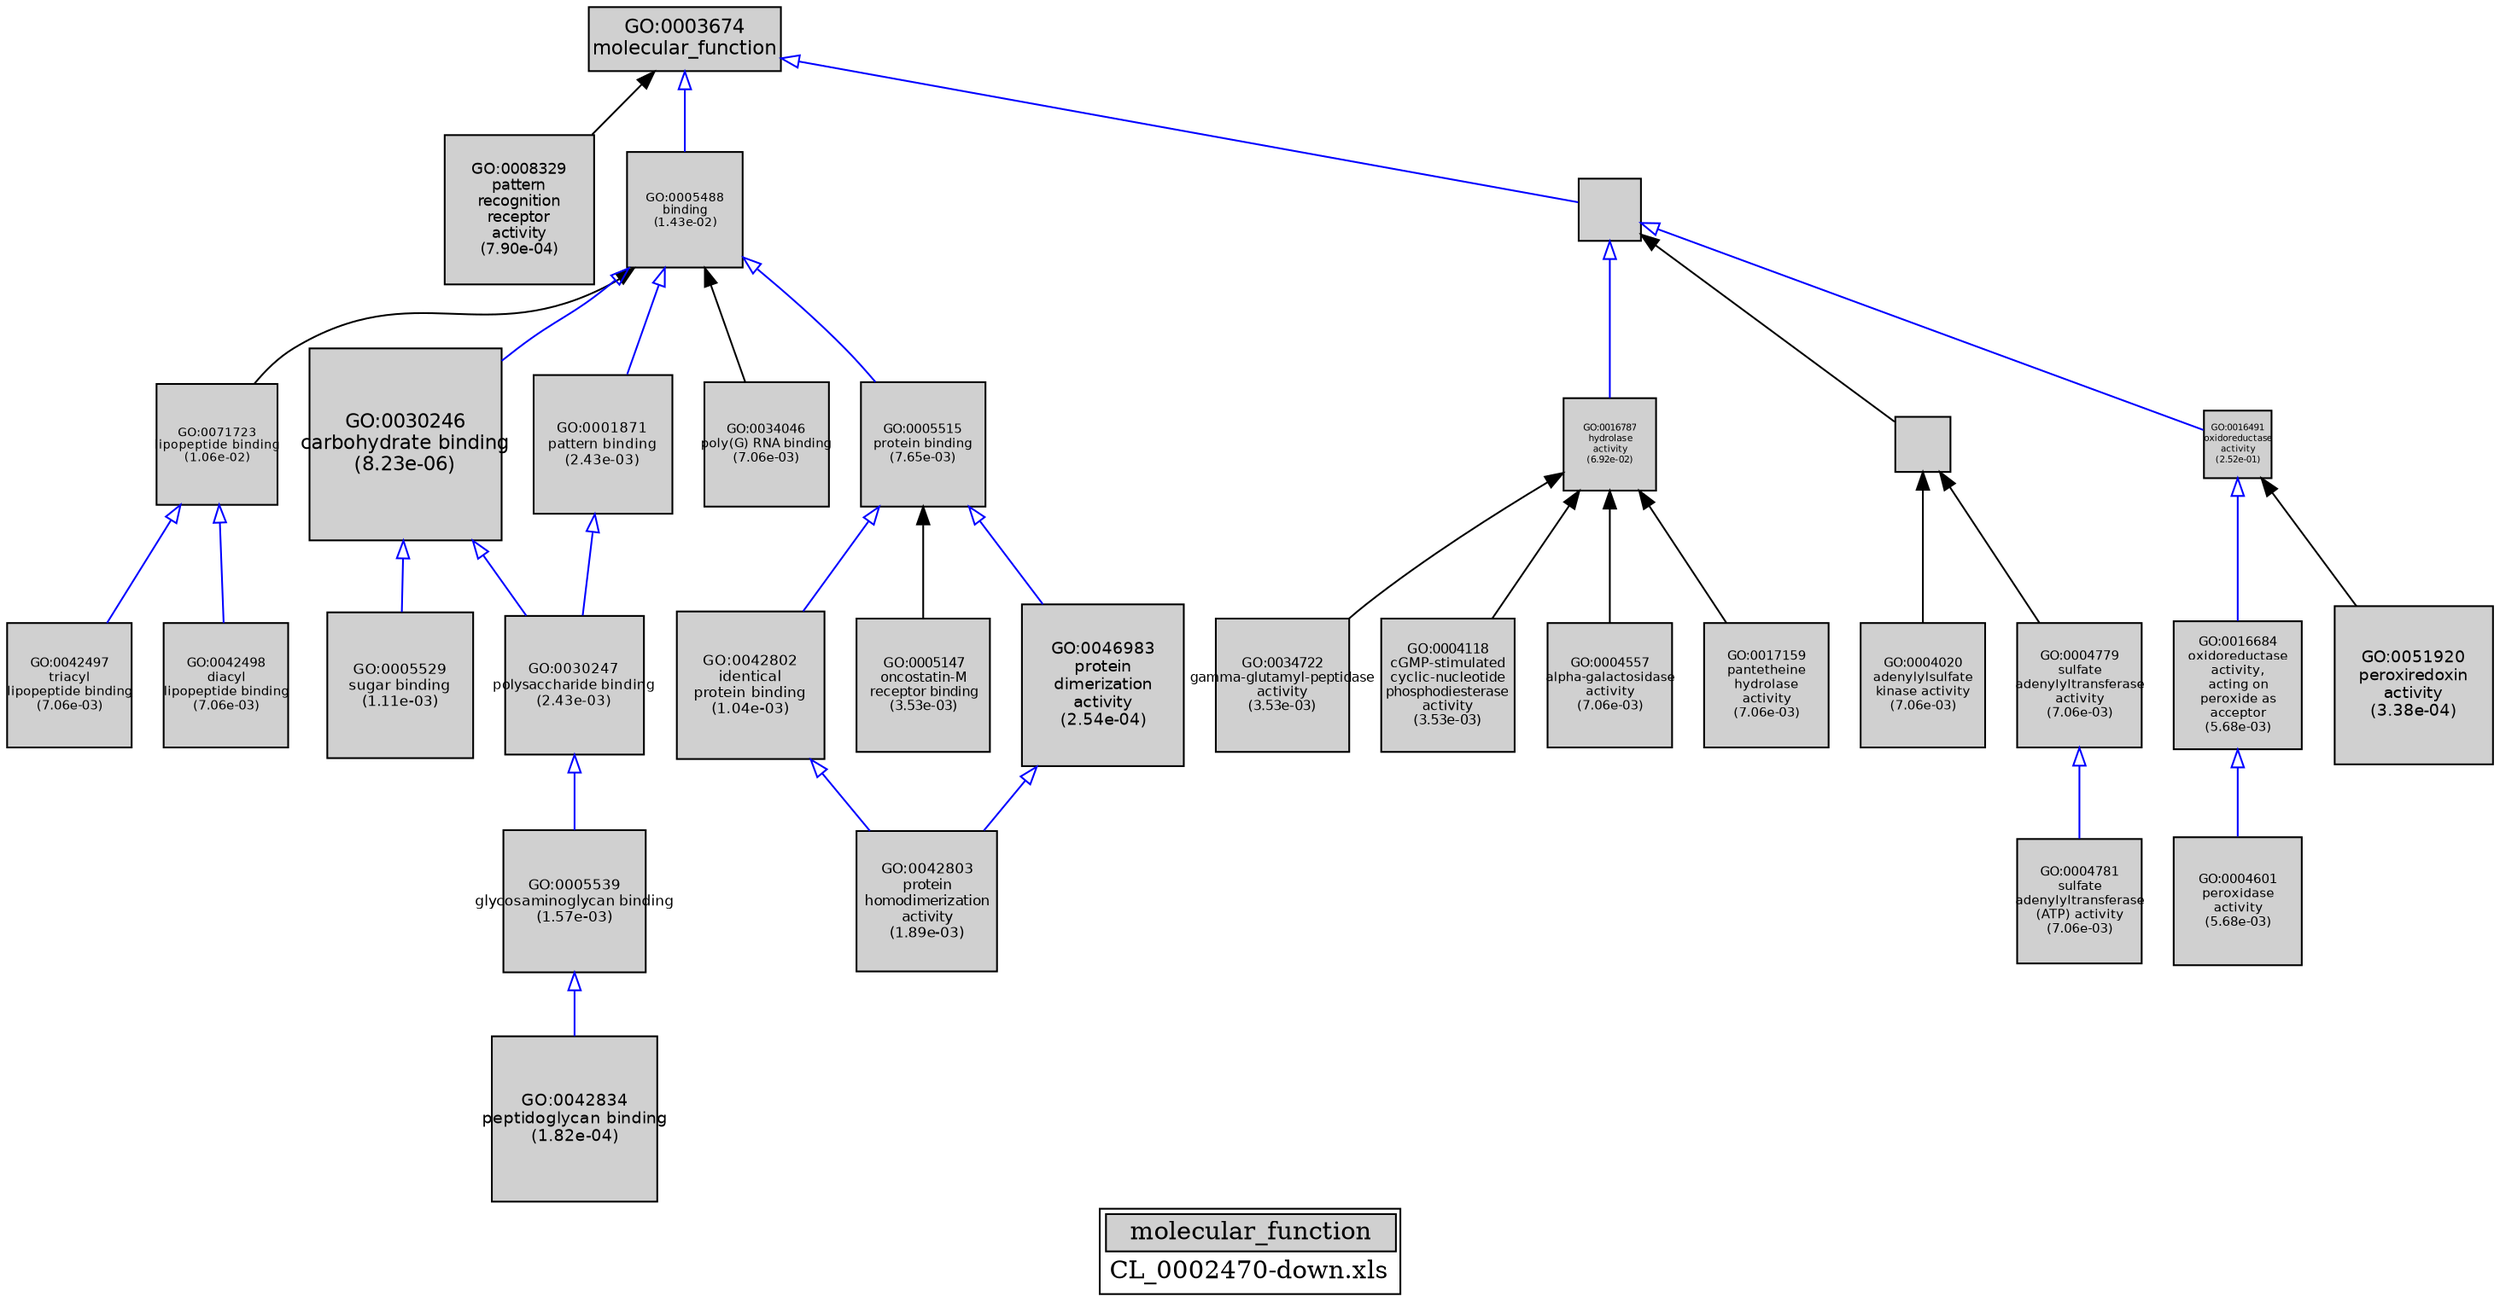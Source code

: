 digraph "molecular_function" {
graph [ bgcolor = "#FFFFFF", label = <<TABLE COLOR="black" BGCOLOR="white"><TR><TD COLSPAN="2" BGCOLOR="#D0D0D0"><FONT COLOR="black">molecular_function</FONT></TD></TR><TR><TD BORDER="0">CL_0002470-down.xls</TD></TR></TABLE>> ];
node [ fontname = "Helvetica" ];

subgraph "nodes" {

node [ style = "filled", fixedsize = "true", width = 1, shape = "box", fontsize = 9, fillcolor = "#D0D0D0", fontcolor = "black", color = "black" ];

"GO:0004779" [ URL = "#GO:0004779", label = <<TABLE BORDER="0"><TR><TD>GO:0004779<BR/>sulfate<BR/>adenylyltransferase<BR/>activity<BR/>(7.06e-03)</TD></TR></TABLE>>, width = 0.978687387982, shape = "box", fontsize = 7.04654919347, height = 0.978687387982 ];
"GO:0004020" [ URL = "#GO:0004020", label = <<TABLE BORDER="0"><TR><TD>GO:0004020<BR/>adenylylsulfate<BR/>kinase activity<BR/>(7.06e-03)</TD></TR></TABLE>>, width = 0.978687387982, shape = "box", fontsize = 7.04654919347, height = 0.978687387982 ];
"GO:0004118" [ URL = "#GO:0004118", label = <<TABLE BORDER="0"><TR><TD>GO:0004118<BR/>cGMP-stimulated<BR/>cyclic-nucleotide<BR/>phosphodiesterase<BR/>activity<BR/>(3.53e-03)</TD></TR></TABLE>>, width = 1.04408663701, shape = "box", fontsize = 7.51742378647, height = 1.04408663701 ];
"GO:0042834" [ URL = "#GO:0042834", label = <<TABLE BORDER="0"><TR><TD>GO:0042834<BR/>peptidoglycan binding<BR/>(1.82e-04)</TD></TR></TABLE>>, width = 1.28745500879, shape = "box", fontsize = 9.26967606328, height = 1.28745500879 ];
"GO:0001871" [ URL = "#GO:0001871", label = <<TABLE BORDER="0"><TR><TD>GO:0001871<BR/>pattern binding<BR/>(2.43e-03)</TD></TR></TABLE>>, width = 1.0778707352, shape = "box", fontsize = 7.76066929345, height = 1.0778707352 ];
"GO:0008329" [ URL = "#GO:0008329", label = <<TABLE BORDER="0"><TR><TD>GO:0008329<BR/>pattern<BR/>recognition<BR/>receptor<BR/>activity<BR/>(7.90e-04)</TD></TR></TABLE>>, width = 1.17331373414, shape = "box", fontsize = 8.44785888581, height = 1.17331373414 ];
"GO:0030247" [ URL = "#GO:0030247", label = <<TABLE BORDER="0"><TR><TD>GO:0030247<BR/>polysaccharide binding<BR/>(2.43e-03)</TD></TR></TABLE>>, width = 1.0778707352, shape = "box", fontsize = 7.76066929345, height = 1.0778707352 ];
"GO:0016772" [ URL = "#GO:0016772", label = "", width = 0.433125659385, shape = "box", height = 0.433125659385 ];
"GO:0051920" [ URL = "#GO:0051920", label = <<TABLE BORDER="0"><TR><TD>GO:0051920<BR/>peroxiredoxin<BR/>activity<BR/>(3.38e-04)</TD></TR></TABLE>>, width = 1.2405595826, shape = "box", fontsize = 8.9320289947, height = 1.2405595826 ];
"GO:0005488" [ URL = "#GO:0005488", label = <<TABLE BORDER="0"><TR><TD>GO:0005488<BR/>binding<BR/>(1.43e-02)</TD></TR></TABLE>>, width = 0.907000642444, shape = "box", fontsize = 6.53040462559, height = 0.907000642444 ];
"GO:0042803" [ URL = "#GO:0042803", label = <<TABLE BORDER="0"><TR><TD>GO:0042803<BR/>protein<BR/>homodimerization<BR/>activity<BR/>(1.89e-03)</TD></TR></TABLE>>, width = 1.10000566228, shape = "box", fontsize = 7.92004076839, height = 1.10000566228 ];
"GO:0042498" [ URL = "#GO:0042498", label = <<TABLE BORDER="0"><TR><TD>GO:0042498<BR/>diacyl<BR/>lipopeptide binding<BR/>(7.06e-03)</TD></TR></TABLE>>, width = 0.978687387982, shape = "box", fontsize = 7.04654919347, height = 0.978687387982 ];
"GO:0003824" [ URL = "#GO:0003824", label = "", width = 0.485470464207, shape = "box", height = 0.485470464207 ];
"GO:0004557" [ URL = "#GO:0004557", label = <<TABLE BORDER="0"><TR><TD>GO:0004557<BR/>alpha-galactosidase<BR/>activity<BR/>(7.06e-03)</TD></TR></TABLE>>, width = 0.978687387982, shape = "box", fontsize = 7.04654919347, height = 0.978687387982 ];
"GO:0016491" [ URL = "#GO:0016491", label = <<TABLE BORDER="0"><TR><TD>GO:0016491<BR/>oxidoreductase<BR/>activity<BR/>(2.52e-01)</TD></TR></TABLE>>, width = 0.523489352603, shape = "box", fontsize = 5.0, height = 0.523489352603 ];
"GO:0016787" [ URL = "#GO:0016787", label = <<TABLE BORDER="0"><TR><TD>GO:0016787<BR/>hydrolase<BR/>activity<BR/>(6.92e-02)</TD></TR></TABLE>>, width = 0.721717429919, shape = "box", fontsize = 5.19636549542, height = 0.721717429919 ];
"GO:0034046" [ URL = "#GO:0034046", label = <<TABLE BORDER="0"><TR><TD>GO:0034046<BR/>poly(G) RNA binding<BR/>(7.06e-03)</TD></TR></TABLE>>, width = 0.978687387982, shape = "box", fontsize = 7.04654919347, height = 0.978687387982 ];
"GO:0042802" [ URL = "#GO:0042802", label = <<TABLE BORDER="0"><TR><TD>GO:0042802<BR/>identical<BR/>protein binding<BR/>(1.04e-03)</TD></TR></TABLE>>, width = 1.15073397384, shape = "box", fontsize = 8.28528461165, height = 1.15073397384 ];
"GO:0042497" [ URL = "#GO:0042497", label = <<TABLE BORDER="0"><TR><TD>GO:0042497<BR/>triacyl<BR/>lipopeptide binding<BR/>(7.06e-03)</TD></TR></TABLE>>, width = 0.978687387982, shape = "box", fontsize = 7.04654919347, height = 0.978687387982 ];
"GO:0017159" [ URL = "#GO:0017159", label = <<TABLE BORDER="0"><TR><TD>GO:0017159<BR/>pantetheine<BR/>hydrolase<BR/>activity<BR/>(7.06e-03)</TD></TR></TABLE>>, width = 0.978687387982, shape = "box", fontsize = 7.04654919347, height = 0.978687387982 ];
"GO:0005147" [ URL = "#GO:0005147", label = <<TABLE BORDER="0"><TR><TD>GO:0005147<BR/>oncostatin-M<BR/>receptor binding<BR/>(3.53e-03)</TD></TR></TABLE>>, width = 1.04408663701, shape = "box", fontsize = 7.51742378647, height = 1.04408663701 ];
"GO:0034722" [ URL = "#GO:0034722", label = <<TABLE BORDER="0"><TR><TD>GO:0034722<BR/>gamma-glutamyl-peptidase<BR/>activity<BR/>(3.53e-03)</TD></TR></TABLE>>, width = 1.04408663701, shape = "box", fontsize = 7.51742378647, height = 1.04408663701 ];
"GO:0046983" [ URL = "#GO:0046983", label = <<TABLE BORDER="0"><TR><TD>GO:0046983<BR/>protein<BR/>dimerization<BR/>activity<BR/>(2.54e-04)</TD></TR></TABLE>>, width = 1.26247349184, shape = "box", fontsize = 9.08980914123, height = 1.26247349184 ];
"GO:0016684" [ URL = "#GO:0016684", label = <<TABLE BORDER="0"><TR><TD>GO:0016684<BR/>oxidoreductase<BR/>activity,<BR/>acting on<BR/>peroxide as<BR/>acceptor<BR/>(5.68e-03)</TD></TR></TABLE>>, width = 0.999703856747, shape = "box", fontsize = 7.19786776858, height = 0.999703856747 ];
"GO:0003674" [ URL = "#GO:0003674", label = <<TABLE BORDER="0"><TR><TD>GO:0003674<BR/>molecular_function</TD></TR></TABLE>>, width = 1.5, shape = "box", fontsize = 10.8 ];
"GO:0005515" [ URL = "#GO:0005515", label = <<TABLE BORDER="0"><TR><TD>GO:0005515<BR/>protein binding<BR/>(7.65e-03)</TD></TR></TABLE>>, width = 0.97076078818, shape = "box", fontsize = 6.98947767489, height = 0.97076078818 ];
"GO:0071723" [ URL = "#GO:0071723", label = <<TABLE BORDER="0"><TR><TD>GO:0071723<BR/>lipopeptide binding<BR/>(1.06e-02)</TD></TR></TABLE>>, width = 0.938393900375, shape = "box", fontsize = 6.7564360827, height = 0.938393900375 ];
"GO:0004601" [ URL = "#GO:0004601", label = <<TABLE BORDER="0"><TR><TD>GO:0004601<BR/>peroxidase<BR/>activity<BR/>(5.68e-03)</TD></TR></TABLE>>, width = 0.999703856747, shape = "box", fontsize = 7.19786776858, height = 0.999703856747 ];
"GO:0004781" [ URL = "#GO:0004781", label = <<TABLE BORDER="0"><TR><TD>GO:0004781<BR/>sulfate<BR/>adenylyltransferase<BR/>(ATP) activity<BR/>(7.06e-03)</TD></TR></TABLE>>, width = 0.978687387982, shape = "box", fontsize = 7.04654919347, height = 0.978687387982 ];
"GO:0005529" [ URL = "#GO:0005529", label = <<TABLE BORDER="0"><TR><TD>GO:0005529<BR/>sugar binding<BR/>(1.11e-03)</TD></TR></TABLE>>, width = 1.14505888458, shape = "box", fontsize = 8.244423969, height = 1.14505888458 ];
"GO:0030246" [ URL = "#GO:0030246", label = <<TABLE BORDER="0"><TR><TD>GO:0030246<BR/>carbohydrate binding<BR/>(8.23e-06)</TD></TR></TABLE>>, width = 1.5, shape = "box", fontsize = 10.8, height = 1.5 ];
"GO:0005539" [ URL = "#GO:0005539", label = <<TABLE BORDER="0"><TR><TD>GO:0005539<BR/>glycosaminoglycan binding<BR/>(1.57e-03)</TD></TR></TABLE>>, width = 1.11585991816, shape = "box", fontsize = 8.03419141072, height = 1.11585991816 ];
}
subgraph "edges" {


edge [ dir = "back", weight = 1 ];
subgraph "regulates" {


edge [ color = "cyan", arrowtail = "none" ];
subgraph "positive" {


edge [ color = "green", arrowtail = "vee" ];
}
subgraph "negative" {


edge [ color = "red", arrowtail = "tee" ];
}
}
subgraph "part_of" {


edge [ color = "purple", arrowtail = "diamond", weight = 2.5 ];
}
subgraph "is_a" {


edge [ color = "blue", arrowtail = "empty", weight = 5.0 ];
"GO:0004779" -> "GO:0004781";
"GO:0005515" -> "GO:0046983";
"GO:0030247" -> "GO:0005539";
"GO:0071723" -> "GO:0042497";
"GO:0046983" -> "GO:0042803";
"GO:0005515" -> "GO:0042802";
"GO:0003674" -> "GO:0003824";
"GO:0003674" -> "GO:0005488";
"GO:0003824" -> "GO:0016787";
"GO:0016491" -> "GO:0016684";
"GO:0030246" -> "GO:0030247";
"GO:0003824" -> "GO:0016491";
"GO:0005488" -> "GO:0001871";
"GO:0030246" -> "GO:0005529";
"GO:0005488" -> "GO:0005515";
"GO:0005488" -> "GO:0030246";
"GO:0005539" -> "GO:0042834";
"GO:0071723" -> "GO:0042498";
"GO:0042802" -> "GO:0042803";
"GO:0016684" -> "GO:0004601";
"GO:0001871" -> "GO:0030247";
}
"GO:0016772" -> "GO:0004020";
"GO:0016787" -> "GO:0004557";
"GO:0016772" -> "GO:0004779";
"GO:0005488" -> "GO:0034046";
"GO:0005515" -> "GO:0005147";
"GO:0003674" -> "GO:0008329";
"GO:0016787" -> "GO:0004118";
"GO:0005488" -> "GO:0071723";
"GO:0016787" -> "GO:0034722";
"GO:0016491" -> "GO:0051920";
"GO:0016787" -> "GO:0017159";
"GO:0003824" -> "GO:0016772";
}
}
